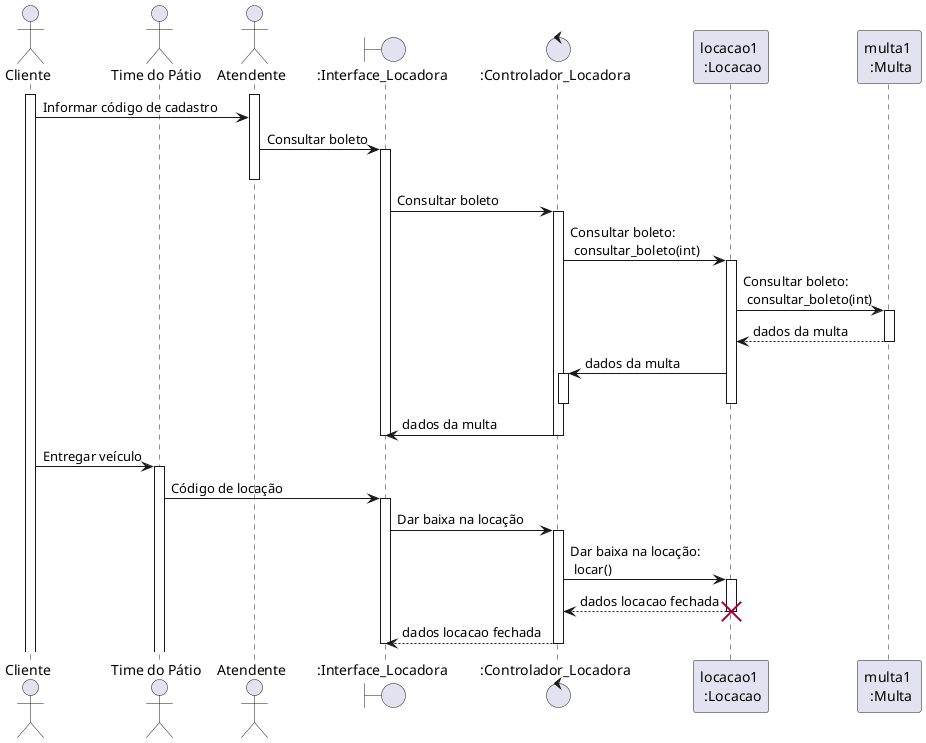 @startuml

actor Cliente
actor "Time do Pátio" as patio
actor Atendente
activate Cliente
activate Atendente

boundary ":Interface_Locadora" as interface
control ":Controlador_Locadora" as controler
participant "locacao1 \n :Locacao" as locacao
participant "multa1 \n :Multa" as multa

Cliente -> Atendente : Informar código de cadastro
Atendente -> interface : Consultar boleto
activate interface
deactivate Atendente
interface -> controler : Consultar boleto
activate controler
controler -> locacao : Consultar boleto: \n consultar_boleto(int)
activate locacao
locacao -> multa : Consultar boleto: \n consultar_boleto(int)
activate multa

multa --> locacao : dados da multa
deactivate multa

locacao -> controler ++: dados da multa
deactivate controler
deactivate locacao

controler -> interface : dados da multa
deactivate interface
deactivate controler

Cliente -> patio : Entregar veículo
activate patio

patio -> interface : Código de locação
activate interface
interface -> controler : Dar baixa na locação
activate controler

controler -> locacao : Dar baixa na locação: \n locar()
activate locacao
locacao --> controler : dados locacao fechada
destroy locacao

controler --> interface : dados locacao fechada
deactivate controler
deactivate interface
@enduml

